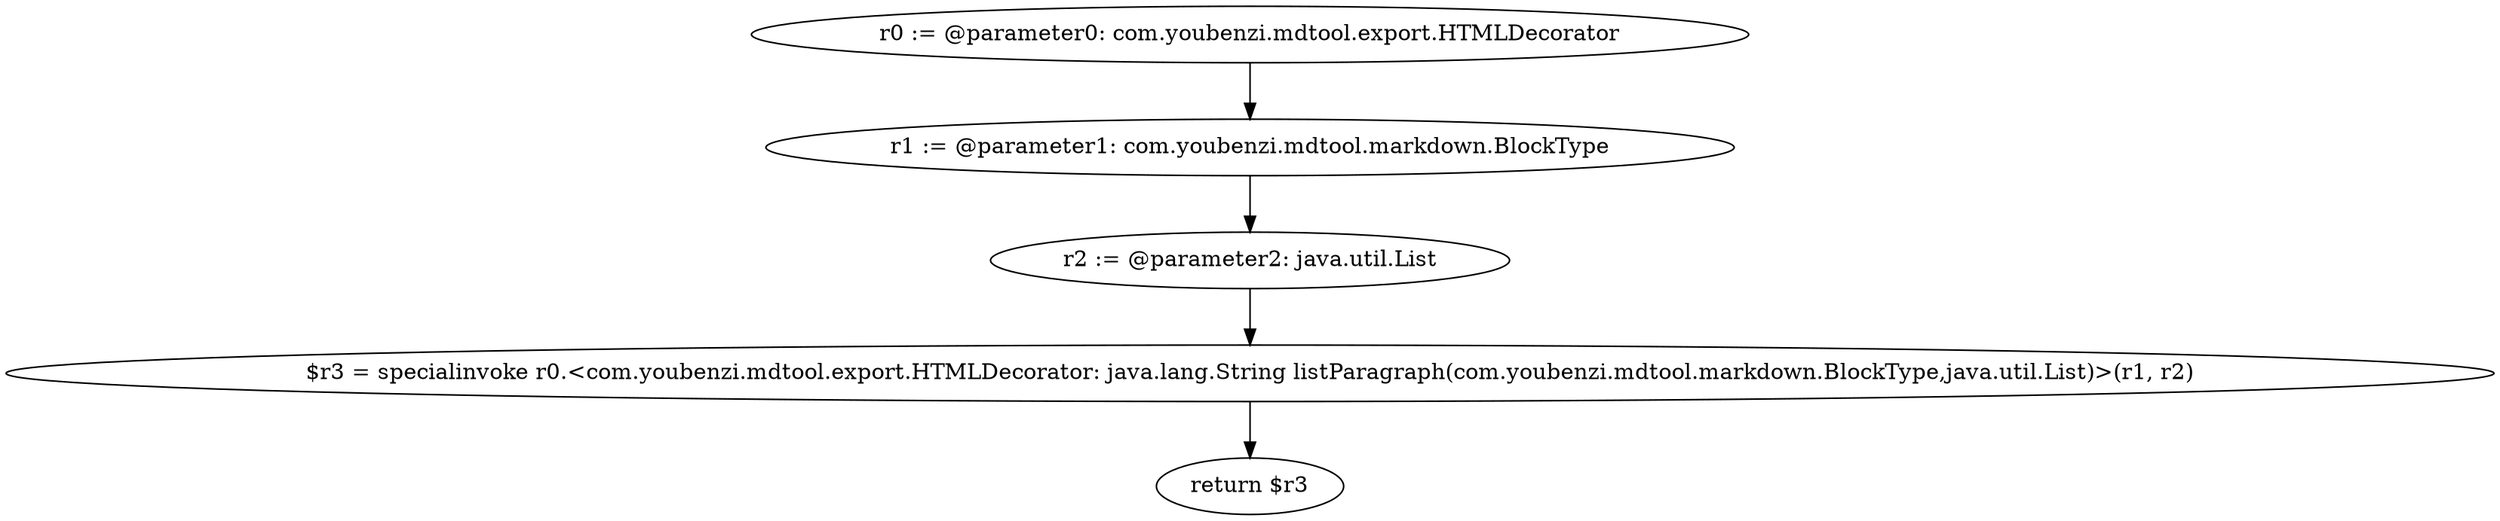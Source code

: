 digraph "unitGraph" {
    "r0 := @parameter0: com.youbenzi.mdtool.export.HTMLDecorator"
    "r1 := @parameter1: com.youbenzi.mdtool.markdown.BlockType"
    "r2 := @parameter2: java.util.List"
    "$r3 = specialinvoke r0.<com.youbenzi.mdtool.export.HTMLDecorator: java.lang.String listParagraph(com.youbenzi.mdtool.markdown.BlockType,java.util.List)>(r1, r2)"
    "return $r3"
    "r0 := @parameter0: com.youbenzi.mdtool.export.HTMLDecorator"->"r1 := @parameter1: com.youbenzi.mdtool.markdown.BlockType";
    "r1 := @parameter1: com.youbenzi.mdtool.markdown.BlockType"->"r2 := @parameter2: java.util.List";
    "r2 := @parameter2: java.util.List"->"$r3 = specialinvoke r0.<com.youbenzi.mdtool.export.HTMLDecorator: java.lang.String listParagraph(com.youbenzi.mdtool.markdown.BlockType,java.util.List)>(r1, r2)";
    "$r3 = specialinvoke r0.<com.youbenzi.mdtool.export.HTMLDecorator: java.lang.String listParagraph(com.youbenzi.mdtool.markdown.BlockType,java.util.List)>(r1, r2)"->"return $r3";
}
